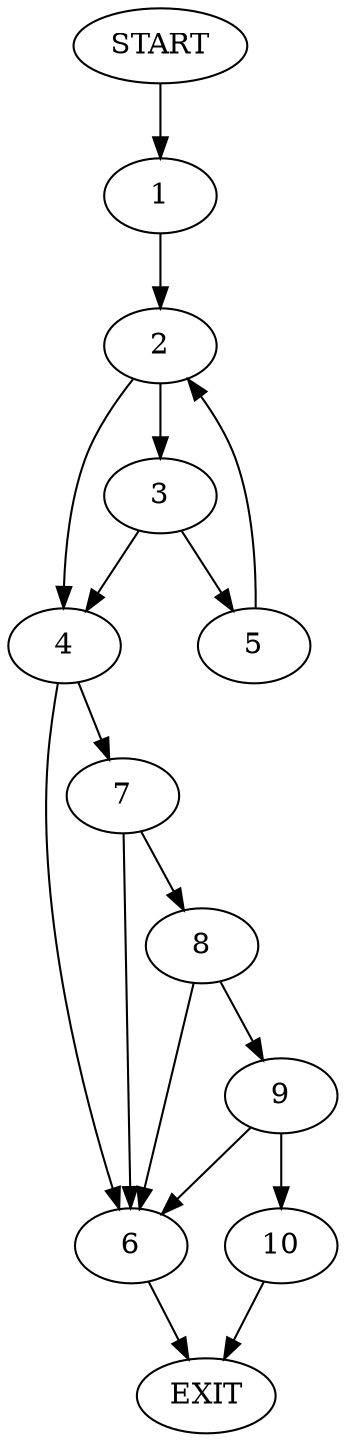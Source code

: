 digraph {
0 [label="START"]
11 [label="EXIT"]
0 -> 1
1 -> 2
2 -> 3
2 -> 4
3 -> 4
3 -> 5
4 -> 6
4 -> 7
5 -> 2
7 -> 6
7 -> 8
6 -> 11
8 -> 6
8 -> 9
9 -> 10
9 -> 6
10 -> 11
}
